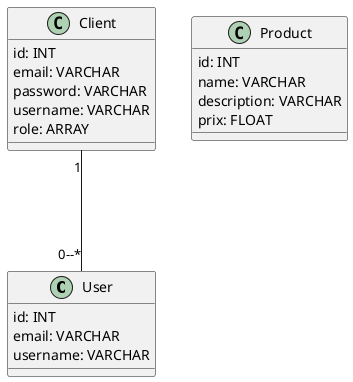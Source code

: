 @startuml
class User
class Client
class Product

class User {
  id: INT
  email: VARCHAR
  username: VARCHAR
}

class Client{
  id: INT
  email: VARCHAR
  password: VARCHAR
  username: VARCHAR
  role: ARRAY
}

class Product{
  id: INT
  name: VARCHAR
  description: VARCHAR
  prix: FLOAT
}
Client "1" --- "0--*" User
@enduml
